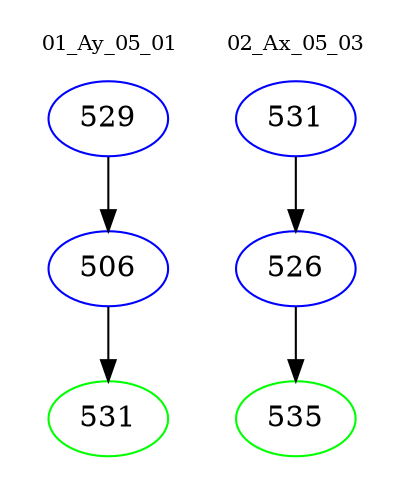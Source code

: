 digraph{
subgraph cluster_0 {
color = white
label = "01_Ay_05_01";
fontsize=10;
T0_529 [label="529", color="blue"]
T0_529 -> T0_506 [color="black"]
T0_506 [label="506", color="blue"]
T0_506 -> T0_531 [color="black"]
T0_531 [label="531", color="green"]
}
subgraph cluster_1 {
color = white
label = "02_Ax_05_03";
fontsize=10;
T1_531 [label="531", color="blue"]
T1_531 -> T1_526 [color="black"]
T1_526 [label="526", color="blue"]
T1_526 -> T1_535 [color="black"]
T1_535 [label="535", color="green"]
}
}
